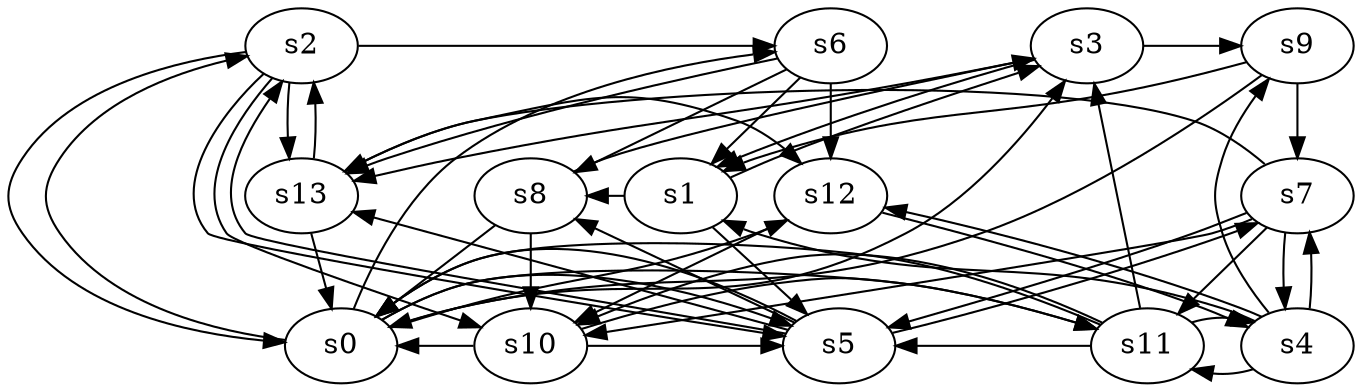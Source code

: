 digraph game_0750_complex_14 {
    s0 [name="s0", player=1];
    s1 [name="s1", player=0];
    s2 [name="s2", player=0];
    s3 [name="s3", player=1];
    s4 [name="s4", player=1];
    s5 [name="s5", player=1, target=1];
    s6 [name="s6", player=0];
    s7 [name="s7", player=0];
    s8 [name="s8", player=1];
    s9 [name="s9", player=0, target=1];
    s10 [name="s10", player=1];
    s11 [name="s11", player=0];
    s12 [name="s12", player=1];
    s13 [name="s13", player=0];

    s0 -> s2 [constraint="!(time % 3 == 0)"];
    s0 -> s3 [constraint="time % 3 == 2 || time % 4 == 0"];
    s0 -> s5 [constraint="time % 4 == 2 && time % 5 == 2"];
    s0 -> s6 [constraint="time == 0 || time == 3 || time == 12 || time == 13 || time == 14"];
    s0 -> s11 [constraint="time % 2 == 0 && time % 4 == 0"];
    s0 -> s12 [constraint="!(time % 6 == 5)"];
    s1 -> s3 [constraint="!(time % 4 == 2)"];
    s1 -> s5;
    s1 -> s8 [constraint="time == 14 || time == 17 || time == 23 || time == 27"];
    s2 -> s0 [constraint="time % 4 == 3"];
    s2 -> s5 [constraint="!(time % 4 == 1)"];
    s2 -> s6 [constraint="time % 2 == 1 && time % 5 == 1"];
    s2 -> s10 [constraint="time % 4 == 0 || time % 5 == 3"];
    s2 -> s13;
    s3 -> s1 [constraint="time == 0 || time == 2 || time == 4 || time == 11 || time == 18"];
    s3 -> s9 [constraint="time % 3 == 0 || time % 3 == 2"];
    s3 -> s13 [constraint="time == 7 || time == 18"];
    s4 -> s1 [constraint="time % 4 == 0 || time % 5 == 4"];
    s4 -> s7;
    s4 -> s9 [constraint="time == 6 || time == 8 || time == 18"];
    s4 -> s11 [constraint="!(time % 3 == 1)"];
    s4 -> s12 [constraint="!(time % 2 == 1)"];
    s5 -> s0 [constraint="!(time % 2 == 1)"];
    s5 -> s2 [constraint="time % 3 == 0 && time % 5 == 2"];
    s5 -> s7 [constraint="!(time % 2 == 0)"];
    s5 -> s8 [constraint="time % 4 == 0 && time % 3 == 1"];
    s5 -> s13 [constraint="time % 4 == 0 && time % 5 == 0"];
    s6 -> s1 [constraint="time % 6 == 1"];
    s6 -> s8 [constraint="time % 6 == 1"];
    s6 -> s12;
    s6 -> s13 [constraint="!(time % 6 == 3)"];
    s7 -> s4;
    s7 -> s5;
    s7 -> s10 [constraint="!(time % 5 == 2)"];
    s7 -> s11;
    s7 -> s13 [constraint="time == 5 || time == 7 || time == 8 || time == 10 || time == 15"];
    s8 -> s0;
    s8 -> s3 [constraint="!(time % 4 == 1)"];
    s8 -> s10;
    s9 -> s0 [constraint="time % 3 == 1"];
    s9 -> s1 [constraint="time == 0 || time == 14 || time == 23 || time == 25"];
    s9 -> s7;
    s10 -> s0 [constraint="time % 5 == 4 || time % 3 == 0"];
    s10 -> s5 [constraint="time % 3 == 0 || time % 4 == 3"];
    s10 -> s11 [constraint="time % 4 == 0"];
    s11 -> s0 [constraint="time % 3 == 2 && time % 5 == 4"];
    s11 -> s3 [constraint="!(time % 6 == 0)"];
    s11 -> s4 [constraint="time % 6 == 4"];
    s11 -> s5 [constraint="time % 3 == 0 && time % 3 == 2"];
    s11 -> s10 [constraint="time == 12"];
    s12 -> s4 [constraint="time == 8 || time == 11 || time == 17 || time == 23"];
    s12 -> s10 [constraint="time % 3 == 1"];
    s13 -> s0;
    s13 -> s2 [constraint="time == 8 || time == 10 || time == 11 || time == 20"];
    s13 -> s12 [constraint="time % 6 == 3"];
}
